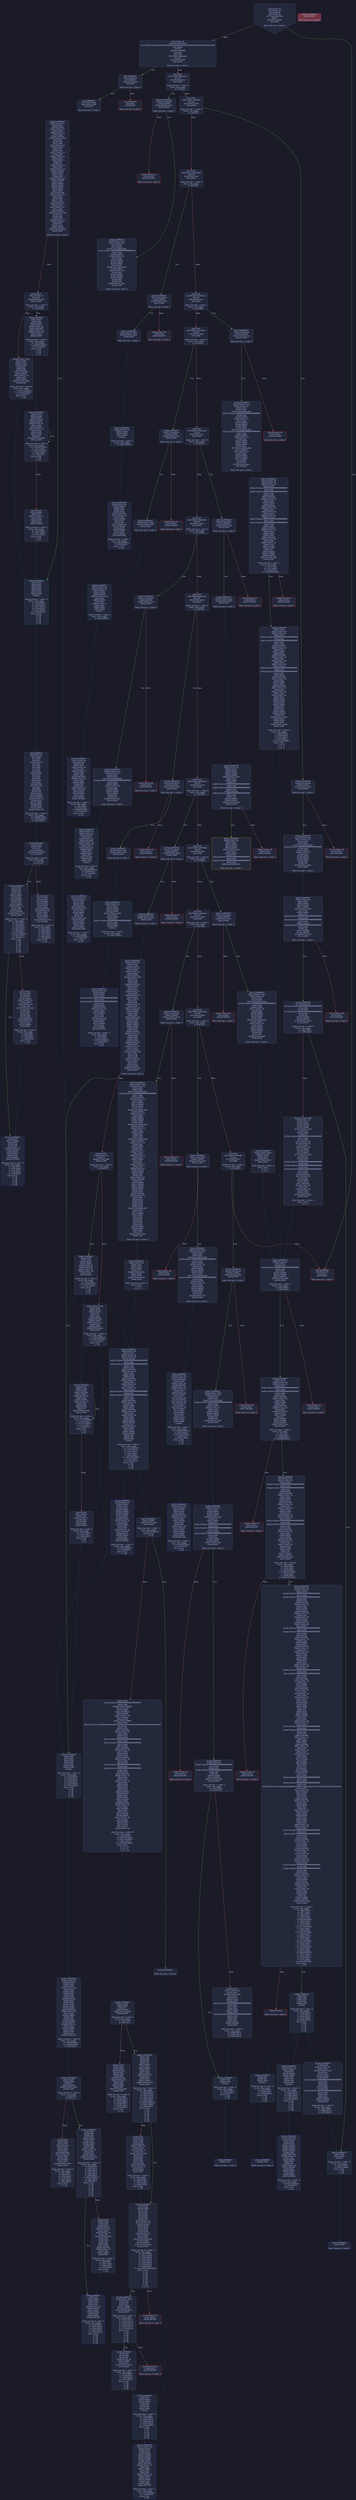 digraph G {
    node [shape=box, style="filled, rounded", color="#565f89", fontcolor="#c0caf5", fontname="Helvetica", fillcolor="#24283b"];
    edge [color="#414868", fontcolor="#c0caf5", fontname="Helvetica"];
    bgcolor="#1a1b26";
    0 [ label = "[00] PUSH1 60
[02] PUSH1 40
[04] MSTORE
[05] PUSH1 04
[07] CALLDATASIZE
[08] LT
[09] PUSH2 00d0
[0c] JUMPI

Stack size req: 0, sizeΔ: 0
" shape = invhouse]
    1 [ label = "[0d] PUSH1 00
[0f] CALLDATALOAD
[10] PUSH29 0100000000000000000000000000000000000000000000000000000000
[2e] SWAP1
[2f] DIV
[30] PUSH4 ffffffff
[35] AND
[36] DUP1
[37] PUSH4 06fdde03
[3c] EQ
[3d] PUSH2 00d5
[40] JUMPI

Stack size req: 0, sizeΔ: 1
"]
    2 [ label = "[41] DUP1
[42] PUSH4 095ea7b3
[47] EQ
[48] PUSH2 0163
[4b] JUMPI

Stack size req: 1, sizeΔ: 0
Entry->Op usage:
	0->71:EQ:1
"]
    3 [ label = "[4c] DUP1
[4d] PUSH4 17faa66f
[52] EQ
[53] PUSH2 01bd
[56] JUMPI

Stack size req: 1, sizeΔ: 0
Entry->Op usage:
	0->82:EQ:1
"]
    4 [ label = "[57] DUP1
[58] PUSH4 18160ddd
[5d] EQ
[5e] PUSH2 01f6
[61] JUMPI

Stack size req: 1, sizeΔ: 0
Entry->Op usage:
	0->93:EQ:1
"]
    5 [ label = "[62] DUP1
[63] PUSH4 23b872dd
[68] EQ
[69] PUSH2 021f
[6c] JUMPI

Stack size req: 1, sizeΔ: 0
Entry->Op usage:
	0->104:EQ:1
"]
    6 [ label = "[6d] DUP1
[6e] PUSH4 313ce567
[73] EQ
[74] PUSH2 0298
[77] JUMPI

Stack size req: 1, sizeΔ: 0
Entry->Op usage:
	0->115:EQ:1
"]
    7 [ label = "[78] DUP1
[79] PUSH4 41c0e1b5
[7e] EQ
[7f] PUSH2 02c7
[82] JUMPI

Stack size req: 1, sizeΔ: 0
Entry->Op usage:
	0->126:EQ:1
"]
    8 [ label = "[83] DUP1
[84] PUSH4 70a08231
[89] EQ
[8a] PUSH2 02dc
[8d] JUMPI

Stack size req: 1, sizeΔ: 0
Entry->Op usage:
	0->137:EQ:1
"]
    9 [ label = "[8e] DUP1
[8f] PUSH4 8da5cb5b
[94] EQ
[95] PUSH2 0329
[98] JUMPI

Stack size req: 1, sizeΔ: 0
Entry->Op usage:
	0->148:EQ:1
"]
    10 [ label = "[99] DUP1
[9a] PUSH4 95d89b41
[9f] EQ
[a0] PUSH2 037e
[a3] JUMPI

Stack size req: 1, sizeΔ: 0
Entry->Op usage:
	0->159:EQ:1
"]
    11 [ label = "[a4] DUP1
[a5] PUSH4 a9059cbb
[aa] EQ
[ab] PUSH2 040c
[ae] JUMPI

Stack size req: 1, sizeΔ: 0
Entry->Op usage:
	0->170:EQ:1
"]
    12 [ label = "[af] DUP1
[b0] PUSH4 cae9ca51
[b5] EQ
[b6] PUSH2 044e
[b9] JUMPI

Stack size req: 1, sizeΔ: 0
Entry->Op usage:
	0->181:EQ:1
"]
    13 [ label = "[ba] DUP1
[bb] PUSH4 dd62ed3e
[c0] EQ
[c1] PUSH2 04eb
[c4] JUMPI

Stack size req: 1, sizeΔ: 0
Entry->Op usage:
	0->192:EQ:1
"]
    14 [ label = "[c5] DUP1
[c6] PUSH4 f2fde38b
[cb] EQ
[cc] PUSH2 0557
[cf] JUMPI

Stack size req: 1, sizeΔ: 0
Entry->Op usage:
	0->203:EQ:1
"]
    15 [ label = "[d0] JUMPDEST
[d1] PUSH1 00
[d3] DUP1
[d4] REVERT

Stack size req: 0, sizeΔ: 0
" color = "red"]
    16 [ label = "[d5] JUMPDEST
[d6] CALLVALUE
[d7] ISZERO
[d8] PUSH2 00e0
[db] JUMPI

Stack size req: 0, sizeΔ: 0
"]
    17 [ label = "[dc] PUSH1 00
[de] DUP1
[df] REVERT

Stack size req: 0, sizeΔ: 0
" color = "red"]
    18 [ label = "[e0] JUMPDEST
[e1] PUSH2 00e8
[e4] PUSH2 0590
[e7] JUMP

Stack size req: 0, sizeΔ: 1
"]
    19 [ label = "[e8] JUMPDEST
[e9] PUSH1 40
[eb] MLOAD
[ec] DUP1
[ed] DUP1
[ee] PUSH1 20
[f0] ADD
[f1] DUP3
[f2] DUP2
[f3] SUB
[f4] DUP3
[f5] MSTORE
[f6] DUP4
[f7] DUP2
[f8] DUP2
[f9] MLOAD
[fa] DUP2
[fb] MSTORE
[fc] PUSH1 20
[fe] ADD
[ff] SWAP2
[0100] POP
[0101] DUP1
[0102] MLOAD
[0103] SWAP1
[0104] PUSH1 20
[0106] ADD
[0107] SWAP1
[0108] DUP1
[0109] DUP4
[010a] DUP4
[010b] PUSH1 00

Stack size req: 1, sizeΔ: 9
Entry->Op usage:
	0->249:MLOAD:0
	0->258:MLOAD:0
	0->262:ADD:1
"]
    20 [ label = "[010d] JUMPDEST
[010e] DUP4
[010f] DUP2
[0110] LT
[0111] ISZERO
[0112] PUSH2 0128
[0115] JUMPI

Stack size req: 4, sizeΔ: 0
Entry->Op usage:
	0->272:LT:0
	3->272:LT:1
"]
    21 [ label = "[0116] DUP1
[0117] DUP3
[0118] ADD
[0119] MLOAD
[011a] DUP2
[011b] DUP5
[011c] ADD
[011d] MSTORE
[011e] PUSH1 20
[0120] DUP2
[0121] ADD
[0122] SWAP1
[0123] POP
[0124] PUSH2 010d
[0127] JUMP

Stack size req: 3, sizeΔ: 0
Entry->Op usage:
	0->280:ADD:1
	0->284:ADD:1
	0->289:ADD:0
	0->291:POP:0
	1->280:ADD:0
	2->284:ADD:0
Entry->Exit:
	0->😵
"]
    22 [ label = "[0128] JUMPDEST
[0129] POP
[012a] POP
[012b] POP
[012c] POP
[012d] SWAP1
[012e] POP
[012f] SWAP1
[0130] DUP2
[0131] ADD
[0132] SWAP1
[0133] PUSH1 1f
[0135] AND
[0136] DUP1
[0137] ISZERO
[0138] PUSH2 0155
[013b] JUMPI

Stack size req: 7, sizeΔ: -5
Entry->Op usage:
	0->297:POP:0
	1->298:POP:0
	2->299:POP:0
	3->300:POP:0
	4->305:ADD:0
	4->309:AND:1
	4->311:ISZERO:0
	5->302:POP:0
	6->305:ADD:1
Entry->Exit:
	0->😵
	1->😵
	2->😵
	3->😵
	4->0
	5->😵
	6->😵
"]
    23 [ label = "[013c] DUP1
[013d] DUP3
[013e] SUB
[013f] DUP1
[0140] MLOAD
[0141] PUSH1 01
[0143] DUP4
[0144] PUSH1 20
[0146] SUB
[0147] PUSH2 0100
[014a] EXP
[014b] SUB
[014c] NOT
[014d] AND
[014e] DUP2
[014f] MSTORE
[0150] PUSH1 20
[0152] ADD
[0153] SWAP2
[0154] POP

Stack size req: 2, sizeΔ: 0
Entry->Op usage:
	0->318:SUB:1
	0->326:SUB:1
	1->318:SUB:0
	1->340:POP:0
Entry->Exit:
	1->😵
"]
    24 [ label = "[0155] JUMPDEST
[0156] POP
[0157] SWAP3
[0158] POP
[0159] POP
[015a] POP
[015b] PUSH1 40
[015d] MLOAD
[015e] DUP1
[015f] SWAP2
[0160] SUB
[0161] SWAP1
[0162] RETURN

Stack size req: 5, sizeΔ: -5
Entry->Op usage:
	0->342:POP:0
	1->352:SUB:0
	2->345:POP:0
	3->346:POP:0
	4->344:POP:0
Entry->Exit:
	0->😵
	1->😵
	2->😵
	3->😵
	4->😵
" color = "darkblue"]
    25 [ label = "[0163] JUMPDEST
[0164] CALLVALUE
[0165] ISZERO
[0166] PUSH2 016e
[0169] JUMPI

Stack size req: 0, sizeΔ: 0
"]
    26 [ label = "[016a] PUSH1 00
[016c] DUP1
[016d] REVERT

Stack size req: 0, sizeΔ: 0
" color = "red"]
    27 [ label = "[016e] JUMPDEST
[016f] PUSH2 01a3
[0172] PUSH1 04
[0174] DUP1
[0175] DUP1
[0176] CALLDATALOAD
[0177] PUSH20 ffffffffffffffffffffffffffffffffffffffff
[018c] AND
[018d] SWAP1
[018e] PUSH1 20
[0190] ADD
[0191] SWAP1
[0192] SWAP2
[0193] SWAP1
[0194] DUP1
[0195] CALLDATALOAD
[0196] SWAP1
[0197] PUSH1 20
[0199] ADD
[019a] SWAP1
[019b] SWAP2
[019c] SWAP1
[019d] POP
[019e] POP
[019f] PUSH2 062e
[01a2] JUMP

Stack size req: 0, sizeΔ: 3
"]
    28 [ label = "[01a3] JUMPDEST
[01a4] PUSH1 40
[01a6] MLOAD
[01a7] DUP1
[01a8] DUP3
[01a9] ISZERO
[01aa] ISZERO
[01ab] ISZERO
[01ac] ISZERO
[01ad] DUP2
[01ae] MSTORE
[01af] PUSH1 20
[01b1] ADD
[01b2] SWAP2
[01b3] POP
[01b4] POP
[01b5] PUSH1 40
[01b7] MLOAD
[01b8] DUP1
[01b9] SWAP2
[01ba] SUB
[01bb] SWAP1
[01bc] RETURN

Stack size req: 1, sizeΔ: -1
Entry->Op usage:
	0->425:ISZERO:0
	0->435:POP:0
Entry->Exit:
	0->😵
" color = "darkblue"]
    29 [ label = "[01bd] JUMPDEST
[01be] CALLVALUE
[01bf] ISZERO
[01c0] PUSH2 01c8
[01c3] JUMPI

Stack size req: 0, sizeΔ: 0
"]
    30 [ label = "[01c4] PUSH1 00
[01c6] DUP1
[01c7] REVERT

Stack size req: 0, sizeΔ: 0
" color = "red"]
    31 [ label = "[01c8] JUMPDEST
[01c9] PUSH2 01f4
[01cc] PUSH1 04
[01ce] DUP1
[01cf] DUP1
[01d0] CALLDATALOAD
[01d1] PUSH20 ffffffffffffffffffffffffffffffffffffffff
[01e6] AND
[01e7] SWAP1
[01e8] PUSH1 20
[01ea] ADD
[01eb] SWAP1
[01ec] SWAP2
[01ed] SWAP1
[01ee] POP
[01ef] POP
[01f0] PUSH2 06bb
[01f3] JUMP

Stack size req: 0, sizeΔ: 2
"]
    32 [ label = "[01f4] JUMPDEST
[01f5] STOP

Stack size req: 0, sizeΔ: 0
" color = "darkblue"]
    33 [ label = "[01f6] JUMPDEST
[01f7] CALLVALUE
[01f8] ISZERO
[01f9] PUSH2 0201
[01fc] JUMPI

Stack size req: 0, sizeΔ: 0
"]
    34 [ label = "[01fd] PUSH1 00
[01ff] DUP1
[0200] REVERT

Stack size req: 0, sizeΔ: 0
" color = "red"]
    35 [ label = "[0201] JUMPDEST
[0202] PUSH2 0209
[0205] PUSH2 081c
[0208] JUMP

Stack size req: 0, sizeΔ: 1
"]
    36 [ label = "[0209] JUMPDEST
[020a] PUSH1 40
[020c] MLOAD
[020d] DUP1
[020e] DUP3
[020f] DUP2
[0210] MSTORE
[0211] PUSH1 20
[0213] ADD
[0214] SWAP2
[0215] POP
[0216] POP
[0217] PUSH1 40
[0219] MLOAD
[021a] DUP1
[021b] SWAP2
[021c] SUB
[021d] SWAP1
[021e] RETURN

Stack size req: 1, sizeΔ: -1
Entry->Op usage:
	0->528:MSTORE:1
	0->533:POP:0
Entry->Exit:
	0->😵
" color = "darkblue"]
    37 [ label = "[021f] JUMPDEST
[0220] CALLVALUE
[0221] ISZERO
[0222] PUSH2 022a
[0225] JUMPI

Stack size req: 0, sizeΔ: 0
"]
    38 [ label = "[0226] PUSH1 00
[0228] DUP1
[0229] REVERT

Stack size req: 0, sizeΔ: 0
" color = "red"]
    39 [ label = "[022a] JUMPDEST
[022b] PUSH2 027e
[022e] PUSH1 04
[0230] DUP1
[0231] DUP1
[0232] CALLDATALOAD
[0233] PUSH20 ffffffffffffffffffffffffffffffffffffffff
[0248] AND
[0249] SWAP1
[024a] PUSH1 20
[024c] ADD
[024d] SWAP1
[024e] SWAP2
[024f] SWAP1
[0250] DUP1
[0251] CALLDATALOAD
[0252] PUSH20 ffffffffffffffffffffffffffffffffffffffff
[0267] AND
[0268] SWAP1
[0269] PUSH1 20
[026b] ADD
[026c] SWAP1
[026d] SWAP2
[026e] SWAP1
[026f] DUP1
[0270] CALLDATALOAD
[0271] SWAP1
[0272] PUSH1 20
[0274] ADD
[0275] SWAP1
[0276] SWAP2
[0277] SWAP1
[0278] POP
[0279] POP
[027a] PUSH2 0822
[027d] JUMP

Stack size req: 0, sizeΔ: 4
"]
    40 [ label = "[027e] JUMPDEST
[027f] PUSH1 40
[0281] MLOAD
[0282] DUP1
[0283] DUP3
[0284] ISZERO
[0285] ISZERO
[0286] ISZERO
[0287] ISZERO
[0288] DUP2
[0289] MSTORE
[028a] PUSH1 20
[028c] ADD
[028d] SWAP2
[028e] POP
[028f] POP
[0290] PUSH1 40
[0292] MLOAD
[0293] DUP1
[0294] SWAP2
[0295] SUB
[0296] SWAP1
[0297] RETURN

Stack size req: 1, sizeΔ: -1
Entry->Op usage:
	0->644:ISZERO:0
	0->654:POP:0
Entry->Exit:
	0->😵
" color = "darkblue"]
    41 [ label = "[0298] JUMPDEST
[0299] CALLVALUE
[029a] ISZERO
[029b] PUSH2 02a3
[029e] JUMPI

Stack size req: 0, sizeΔ: 0
"]
    42 [ label = "[029f] PUSH1 00
[02a1] DUP1
[02a2] REVERT

Stack size req: 0, sizeΔ: 0
" color = "red"]
    43 [ label = "[02a3] JUMPDEST
[02a4] PUSH2 02ab
[02a7] PUSH2 094f
[02aa] JUMP

Stack size req: 0, sizeΔ: 1
"]
    44 [ label = "[02ab] JUMPDEST
[02ac] PUSH1 40
[02ae] MLOAD
[02af] DUP1
[02b0] DUP3
[02b1] PUSH1 ff
[02b3] AND
[02b4] PUSH1 ff
[02b6] AND
[02b7] DUP2
[02b8] MSTORE
[02b9] PUSH1 20
[02bb] ADD
[02bc] SWAP2
[02bd] POP
[02be] POP
[02bf] PUSH1 40
[02c1] MLOAD
[02c2] DUP1
[02c3] SWAP2
[02c4] SUB
[02c5] SWAP1
[02c6] RETURN

Stack size req: 1, sizeΔ: -1
Entry->Op usage:
	0->691:AND:1
	0->694:AND:1
	0->696:MSTORE:1
	0->701:POP:0
Entry->Exit:
	0->😵
" color = "darkblue"]
    45 [ label = "[02c7] JUMPDEST
[02c8] CALLVALUE
[02c9] ISZERO
[02ca] PUSH2 02d2
[02cd] JUMPI

Stack size req: 0, sizeΔ: 0
"]
    46 [ label = "[02ce] PUSH1 00
[02d0] DUP1
[02d1] REVERT

Stack size req: 0, sizeΔ: 0
" color = "red"]
    47 [ label = "[02d2] JUMPDEST
[02d3] PUSH2 02da
[02d6] PUSH2 0962
[02d9] JUMP

Stack size req: 0, sizeΔ: 1
"]
    48 [ label = "[02da] JUMPDEST
[02db] STOP

Stack size req: 0, sizeΔ: 0
" color = "darkblue" fillcolor = "#703440"]
    49 [ label = "[02dc] JUMPDEST
[02dd] CALLVALUE
[02de] ISZERO
[02df] PUSH2 02e7
[02e2] JUMPI

Stack size req: 0, sizeΔ: 0
"]
    50 [ label = "[02e3] PUSH1 00
[02e5] DUP1
[02e6] REVERT

Stack size req: 0, sizeΔ: 0
" color = "red"]
    51 [ label = "[02e7] JUMPDEST
[02e8] PUSH2 0313
[02eb] PUSH1 04
[02ed] DUP1
[02ee] DUP1
[02ef] CALLDATALOAD
[02f0] PUSH20 ffffffffffffffffffffffffffffffffffffffff
[0305] AND
[0306] SWAP1
[0307] PUSH1 20
[0309] ADD
[030a] SWAP1
[030b] SWAP2
[030c] SWAP1
[030d] POP
[030e] POP
[030f] PUSH2 09f7
[0312] JUMP

Stack size req: 0, sizeΔ: 2
"]
    52 [ label = "[0313] JUMPDEST
[0314] PUSH1 40
[0316] MLOAD
[0317] DUP1
[0318] DUP3
[0319] DUP2
[031a] MSTORE
[031b] PUSH1 20
[031d] ADD
[031e] SWAP2
[031f] POP
[0320] POP
[0321] PUSH1 40
[0323] MLOAD
[0324] DUP1
[0325] SWAP2
[0326] SUB
[0327] SWAP1
[0328] RETURN

Stack size req: 1, sizeΔ: -1
Entry->Op usage:
	0->794:MSTORE:1
	0->799:POP:0
Entry->Exit:
	0->😵
" color = "darkblue"]
    53 [ label = "[0329] JUMPDEST
[032a] CALLVALUE
[032b] ISZERO
[032c] PUSH2 0334
[032f] JUMPI

Stack size req: 0, sizeΔ: 0
"]
    54 [ label = "[0330] PUSH1 00
[0332] DUP1
[0333] REVERT

Stack size req: 0, sizeΔ: 0
" color = "red"]
    55 [ label = "[0334] JUMPDEST
[0335] PUSH2 033c
[0338] PUSH2 0a0f
[033b] JUMP

Stack size req: 0, sizeΔ: 1
"]
    56 [ label = "[033c] JUMPDEST
[033d] PUSH1 40
[033f] MLOAD
[0340] DUP1
[0341] DUP3
[0342] PUSH20 ffffffffffffffffffffffffffffffffffffffff
[0357] AND
[0358] PUSH20 ffffffffffffffffffffffffffffffffffffffff
[036d] AND
[036e] DUP2
[036f] MSTORE
[0370] PUSH1 20
[0372] ADD
[0373] SWAP2
[0374] POP
[0375] POP
[0376] PUSH1 40
[0378] MLOAD
[0379] DUP1
[037a] SWAP2
[037b] SUB
[037c] SWAP1
[037d] RETURN

Stack size req: 1, sizeΔ: -1
Entry->Op usage:
	0->855:AND:1
	0->877:AND:1
	0->879:MSTORE:1
	0->884:POP:0
Entry->Exit:
	0->😵
" color = "darkblue"]
    57 [ label = "[037e] JUMPDEST
[037f] CALLVALUE
[0380] ISZERO
[0381] PUSH2 0389
[0384] JUMPI

Stack size req: 0, sizeΔ: 0
"]
    58 [ label = "[0385] PUSH1 00
[0387] DUP1
[0388] REVERT

Stack size req: 0, sizeΔ: 0
" color = "red"]
    59 [ label = "[0389] JUMPDEST
[038a] PUSH2 0391
[038d] PUSH2 0a34
[0390] JUMP

Stack size req: 0, sizeΔ: 1
"]
    60 [ label = "[0391] JUMPDEST
[0392] PUSH1 40
[0394] MLOAD
[0395] DUP1
[0396] DUP1
[0397] PUSH1 20
[0399] ADD
[039a] DUP3
[039b] DUP2
[039c] SUB
[039d] DUP3
[039e] MSTORE
[039f] DUP4
[03a0] DUP2
[03a1] DUP2
[03a2] MLOAD
[03a3] DUP2
[03a4] MSTORE
[03a5] PUSH1 20
[03a7] ADD
[03a8] SWAP2
[03a9] POP
[03aa] DUP1
[03ab] MLOAD
[03ac] SWAP1
[03ad] PUSH1 20
[03af] ADD
[03b0] SWAP1
[03b1] DUP1
[03b2] DUP4
[03b3] DUP4
[03b4] PUSH1 00

Stack size req: 1, sizeΔ: 9
Entry->Op usage:
	0->930:MLOAD:0
	0->939:MLOAD:0
	0->943:ADD:1
"]
    61 [ label = "[03b6] JUMPDEST
[03b7] DUP4
[03b8] DUP2
[03b9] LT
[03ba] ISZERO
[03bb] PUSH2 03d1
[03be] JUMPI

Stack size req: 4, sizeΔ: 0
Entry->Op usage:
	0->953:LT:0
	3->953:LT:1
"]
    62 [ label = "[03bf] DUP1
[03c0] DUP3
[03c1] ADD
[03c2] MLOAD
[03c3] DUP2
[03c4] DUP5
[03c5] ADD
[03c6] MSTORE
[03c7] PUSH1 20
[03c9] DUP2
[03ca] ADD
[03cb] SWAP1
[03cc] POP
[03cd] PUSH2 03b6
[03d0] JUMP

Stack size req: 3, sizeΔ: 0
Entry->Op usage:
	0->961:ADD:1
	0->965:ADD:1
	0->970:ADD:0
	0->972:POP:0
	1->961:ADD:0
	2->965:ADD:0
Entry->Exit:
	0->😵
"]
    63 [ label = "[03d1] JUMPDEST
[03d2] POP
[03d3] POP
[03d4] POP
[03d5] POP
[03d6] SWAP1
[03d7] POP
[03d8] SWAP1
[03d9] DUP2
[03da] ADD
[03db] SWAP1
[03dc] PUSH1 1f
[03de] AND
[03df] DUP1
[03e0] ISZERO
[03e1] PUSH2 03fe
[03e4] JUMPI

Stack size req: 7, sizeΔ: -5
Entry->Op usage:
	0->978:POP:0
	1->979:POP:0
	2->980:POP:0
	3->981:POP:0
	4->986:ADD:0
	4->990:AND:1
	4->992:ISZERO:0
	5->983:POP:0
	6->986:ADD:1
Entry->Exit:
	0->😵
	1->😵
	2->😵
	3->😵
	4->0
	5->😵
	6->😵
"]
    64 [ label = "[03e5] DUP1
[03e6] DUP3
[03e7] SUB
[03e8] DUP1
[03e9] MLOAD
[03ea] PUSH1 01
[03ec] DUP4
[03ed] PUSH1 20
[03ef] SUB
[03f0] PUSH2 0100
[03f3] EXP
[03f4] SUB
[03f5] NOT
[03f6] AND
[03f7] DUP2
[03f8] MSTORE
[03f9] PUSH1 20
[03fb] ADD
[03fc] SWAP2
[03fd] POP

Stack size req: 2, sizeΔ: 0
Entry->Op usage:
	0->999:SUB:1
	0->1007:SUB:1
	1->999:SUB:0
	1->1021:POP:0
Entry->Exit:
	1->😵
"]
    65 [ label = "[03fe] JUMPDEST
[03ff] POP
[0400] SWAP3
[0401] POP
[0402] POP
[0403] POP
[0404] PUSH1 40
[0406] MLOAD
[0407] DUP1
[0408] SWAP2
[0409] SUB
[040a] SWAP1
[040b] RETURN

Stack size req: 5, sizeΔ: -5
Entry->Op usage:
	0->1023:POP:0
	1->1033:SUB:0
	2->1026:POP:0
	3->1027:POP:0
	4->1025:POP:0
Entry->Exit:
	0->😵
	1->😵
	2->😵
	3->😵
	4->😵
" color = "darkblue"]
    66 [ label = "[040c] JUMPDEST
[040d] CALLVALUE
[040e] ISZERO
[040f] PUSH2 0417
[0412] JUMPI

Stack size req: 0, sizeΔ: 0
"]
    67 [ label = "[0413] PUSH1 00
[0415] DUP1
[0416] REVERT

Stack size req: 0, sizeΔ: 0
" color = "red"]
    68 [ label = "[0417] JUMPDEST
[0418] PUSH2 044c
[041b] PUSH1 04
[041d] DUP1
[041e] DUP1
[041f] CALLDATALOAD
[0420] PUSH20 ffffffffffffffffffffffffffffffffffffffff
[0435] AND
[0436] SWAP1
[0437] PUSH1 20
[0439] ADD
[043a] SWAP1
[043b] SWAP2
[043c] SWAP1
[043d] DUP1
[043e] CALLDATALOAD
[043f] SWAP1
[0440] PUSH1 20
[0442] ADD
[0443] SWAP1
[0444] SWAP2
[0445] SWAP1
[0446] POP
[0447] POP
[0448] PUSH2 0ad2
[044b] JUMP

Stack size req: 0, sizeΔ: 3
"]
    69 [ label = "[044c] JUMPDEST
[044d] STOP

Stack size req: 0, sizeΔ: 0
" color = "darkblue"]
    70 [ label = "[044e] JUMPDEST
[044f] CALLVALUE
[0450] ISZERO
[0451] PUSH2 0459
[0454] JUMPI

Stack size req: 0, sizeΔ: 0
"]
    71 [ label = "[0455] PUSH1 00
[0457] DUP1
[0458] REVERT

Stack size req: 0, sizeΔ: 0
" color = "red"]
    72 [ label = "[0459] JUMPDEST
[045a] PUSH2 04d1
[045d] PUSH1 04
[045f] DUP1
[0460] DUP1
[0461] CALLDATALOAD
[0462] PUSH20 ffffffffffffffffffffffffffffffffffffffff
[0477] AND
[0478] SWAP1
[0479] PUSH1 20
[047b] ADD
[047c] SWAP1
[047d] SWAP2
[047e] SWAP1
[047f] DUP1
[0480] CALLDATALOAD
[0481] SWAP1
[0482] PUSH1 20
[0484] ADD
[0485] SWAP1
[0486] SWAP2
[0487] SWAP1
[0488] DUP1
[0489] CALLDATALOAD
[048a] SWAP1
[048b] PUSH1 20
[048d] ADD
[048e] SWAP1
[048f] DUP3
[0490] ADD
[0491] DUP1
[0492] CALLDATALOAD
[0493] SWAP1
[0494] PUSH1 20
[0496] ADD
[0497] SWAP1
[0498] DUP1
[0499] DUP1
[049a] PUSH1 1f
[049c] ADD
[049d] PUSH1 20
[049f] DUP1
[04a0] SWAP2
[04a1] DIV
[04a2] MUL
[04a3] PUSH1 20
[04a5] ADD
[04a6] PUSH1 40
[04a8] MLOAD
[04a9] SWAP1
[04aa] DUP2
[04ab] ADD
[04ac] PUSH1 40
[04ae] MSTORE
[04af] DUP1
[04b0] SWAP4
[04b1] SWAP3
[04b2] SWAP2
[04b3] SWAP1
[04b4] DUP2
[04b5] DUP2
[04b6] MSTORE
[04b7] PUSH1 20
[04b9] ADD
[04ba] DUP4
[04bb] DUP4
[04bc] DUP1
[04bd] DUP3
[04be] DUP5
[04bf] CALLDATACOPY
[04c0] DUP3
[04c1] ADD
[04c2] SWAP2
[04c3] POP
[04c4] POP
[04c5] POP
[04c6] POP
[04c7] POP
[04c8] POP
[04c9] SWAP2
[04ca] SWAP1
[04cb] POP
[04cc] POP
[04cd] PUSH2 0ae1
[04d0] JUMP

Stack size req: 0, sizeΔ: 4
"]
    73 [ label = "[04d1] JUMPDEST
[04d2] PUSH1 40
[04d4] MLOAD
[04d5] DUP1
[04d6] DUP3
[04d7] ISZERO
[04d8] ISZERO
[04d9] ISZERO
[04da] ISZERO
[04db] DUP2
[04dc] MSTORE
[04dd] PUSH1 20
[04df] ADD
[04e0] SWAP2
[04e1] POP
[04e2] POP
[04e3] PUSH1 40
[04e5] MLOAD
[04e6] DUP1
[04e7] SWAP2
[04e8] SUB
[04e9] SWAP1
[04ea] RETURN

Stack size req: 1, sizeΔ: -1
Entry->Op usage:
	0->1239:ISZERO:0
	0->1249:POP:0
Entry->Exit:
	0->😵
" color = "darkblue"]
    74 [ label = "[04eb] JUMPDEST
[04ec] CALLVALUE
[04ed] ISZERO
[04ee] PUSH2 04f6
[04f1] JUMPI

Stack size req: 0, sizeΔ: 0
"]
    75 [ label = "[04f2] PUSH1 00
[04f4] DUP1
[04f5] REVERT

Stack size req: 0, sizeΔ: 0
" color = "red"]
    76 [ label = "[04f6] JUMPDEST
[04f7] PUSH2 0541
[04fa] PUSH1 04
[04fc] DUP1
[04fd] DUP1
[04fe] CALLDATALOAD
[04ff] PUSH20 ffffffffffffffffffffffffffffffffffffffff
[0514] AND
[0515] SWAP1
[0516] PUSH1 20
[0518] ADD
[0519] SWAP1
[051a] SWAP2
[051b] SWAP1
[051c] DUP1
[051d] CALLDATALOAD
[051e] PUSH20 ffffffffffffffffffffffffffffffffffffffff
[0533] AND
[0534] SWAP1
[0535] PUSH1 20
[0537] ADD
[0538] SWAP1
[0539] SWAP2
[053a] SWAP1
[053b] POP
[053c] POP
[053d] PUSH2 0c5f
[0540] JUMP

Stack size req: 0, sizeΔ: 3
"]
    77 [ label = "[0541] JUMPDEST
[0542] PUSH1 40
[0544] MLOAD
[0545] DUP1
[0546] DUP3
[0547] DUP2
[0548] MSTORE
[0549] PUSH1 20
[054b] ADD
[054c] SWAP2
[054d] POP
[054e] POP
[054f] PUSH1 40
[0551] MLOAD
[0552] DUP1
[0553] SWAP2
[0554] SUB
[0555] SWAP1
[0556] RETURN

Stack size req: 1, sizeΔ: -1
Entry->Op usage:
	0->1352:MSTORE:1
	0->1357:POP:0
Entry->Exit:
	0->😵
" color = "darkblue"]
    78 [ label = "[0557] JUMPDEST
[0558] CALLVALUE
[0559] ISZERO
[055a] PUSH2 0562
[055d] JUMPI

Stack size req: 0, sizeΔ: 0
"]
    79 [ label = "[055e] PUSH1 00
[0560] DUP1
[0561] REVERT

Stack size req: 0, sizeΔ: 0
" color = "red"]
    80 [ label = "[0562] JUMPDEST
[0563] PUSH2 058e
[0566] PUSH1 04
[0568] DUP1
[0569] DUP1
[056a] CALLDATALOAD
[056b] PUSH20 ffffffffffffffffffffffffffffffffffffffff
[0580] AND
[0581] SWAP1
[0582] PUSH1 20
[0584] ADD
[0585] SWAP1
[0586] SWAP2
[0587] SWAP1
[0588] POP
[0589] POP
[058a] PUSH2 0c84
[058d] JUMP

Stack size req: 0, sizeΔ: 2
"]
    81 [ label = "[058e] JUMPDEST
[058f] STOP

Stack size req: 0, sizeΔ: 0
" color = "darkblue"]
    82 [ label = "[0590] JUMPDEST
[0591] PUSH1 01
[0593] DUP1
[0594] SLOAD
[0595] PUSH1 01
[0597] DUP2
[0598] PUSH1 01
[059a] AND
[059b] ISZERO
[059c] PUSH2 0100
[059f] MUL
[05a0] SUB
[05a1] AND
[05a2] PUSH1 02
[05a4] SWAP1
[05a5] DIV
[05a6] DUP1
[05a7] PUSH1 1f
[05a9] ADD
[05aa] PUSH1 20
[05ac] DUP1
[05ad] SWAP2
[05ae] DIV
[05af] MUL
[05b0] PUSH1 20
[05b2] ADD
[05b3] PUSH1 40
[05b5] MLOAD
[05b6] SWAP1
[05b7] DUP2
[05b8] ADD
[05b9] PUSH1 40
[05bb] MSTORE
[05bc] DUP1
[05bd] SWAP3
[05be] SWAP2
[05bf] SWAP1
[05c0] DUP2
[05c1] DUP2
[05c2] MSTORE
[05c3] PUSH1 20
[05c5] ADD
[05c6] DUP3
[05c7] DUP1
[05c8] SLOAD
[05c9] PUSH1 01
[05cb] DUP2
[05cc] PUSH1 01
[05ce] AND
[05cf] ISZERO
[05d0] PUSH2 0100
[05d3] MUL
[05d4] SUB
[05d5] AND
[05d6] PUSH1 02
[05d8] SWAP1
[05d9] DIV
[05da] DUP1
[05db] ISZERO
[05dc] PUSH2 0626
[05df] JUMPI

Stack size req: 0, sizeΔ: 6
"]
    83 [ label = "[05e0] DUP1
[05e1] PUSH1 1f
[05e3] LT
[05e4] PUSH2 05fb
[05e7] JUMPI

Stack size req: 1, sizeΔ: 0
Entry->Op usage:
	0->1507:LT:1
"]
    84 [ label = "[05e8] PUSH2 0100
[05eb] DUP1
[05ec] DUP4
[05ed] SLOAD
[05ee] DIV
[05ef] MUL
[05f0] DUP4
[05f1] MSTORE
[05f2] SWAP2
[05f3] PUSH1 20
[05f5] ADD
[05f6] SWAP2
[05f7] PUSH2 0626
[05fa] JUMP

Stack size req: 3, sizeΔ: 0
Entry->Op usage:
	1->1517:SLOAD:0
	2->1521:MSTORE:0
	2->1525:ADD:1
Entry->Exit:
	2->😵
"]
    85 [ label = "[05fb] JUMPDEST
[05fc] DUP3
[05fd] ADD
[05fe] SWAP2
[05ff] SWAP1
[0600] PUSH1 00
[0602] MSTORE
[0603] PUSH1 20
[0605] PUSH1 00
[0607] SHA3
[0608] SWAP1

Stack size req: 3, sizeΔ: 0
Entry->Op usage:
	0->1533:ADD:1
	1->1538:MSTORE:1
	2->1533:ADD:0
Entry->Exit:
	0->😵
	1->😵
	2->0
"]
    86 [ label = "[0609] JUMPDEST
[060a] DUP2
[060b] SLOAD
[060c] DUP2
[060d] MSTORE
[060e] SWAP1
[060f] PUSH1 01
[0611] ADD
[0612] SWAP1
[0613] PUSH1 20
[0615] ADD
[0616] DUP1
[0617] DUP4
[0618] GT
[0619] PUSH2 0609
[061c] JUMPI

Stack size req: 3, sizeΔ: 0
Entry->Op usage:
	0->1549:MSTORE:0
	0->1557:ADD:1
	1->1547:SLOAD:0
	1->1553:ADD:1
	2->1560:GT:0
Entry->Exit:
	0->😵
	1->😵
"]
    87 [ label = "[061d] DUP3
[061e] SWAP1
[061f] SUB
[0620] PUSH1 1f
[0622] AND
[0623] DUP3
[0624] ADD
[0625] SWAP2

Stack size req: 3, sizeΔ: 0
Entry->Op usage:
	0->1567:SUB:0
	2->1567:SUB:1
	2->1572:ADD:0
Entry->Exit:
	0->😵
	2->0
"]
    88 [ label = "[0626] JUMPDEST
[0627] POP
[0628] POP
[0629] POP
[062a] POP
[062b] POP
[062c] DUP2
[062d] JUMP
Indirect!

Stack size req: 7, sizeΔ: -5
Entry->Op usage:
	0->1575:POP:0
	1->1576:POP:0
	2->1577:POP:0
	3->1578:POP:0
	4->1579:POP:0
	6->1581:JUMP:0
Entry->Exit:
	0->😵
	1->😵
	2->😵
	3->😵
	4->😵
" color = "teal"]
    89 [ label = "[062e] JUMPDEST
[062f] PUSH1 00
[0631] DUP2
[0632] PUSH1 06
[0634] PUSH1 00
[0636] CALLER
[0637] PUSH20 ffffffffffffffffffffffffffffffffffffffff
[064c] AND
[064d] PUSH20 ffffffffffffffffffffffffffffffffffffffff
[0662] AND
[0663] DUP2
[0664] MSTORE
[0665] PUSH1 20
[0667] ADD
[0668] SWAP1
[0669] DUP2
[066a] MSTORE
[066b] PUSH1 20
[066d] ADD
[066e] PUSH1 00
[0670] SHA3
[0671] PUSH1 00
[0673] DUP6
[0674] PUSH20 ffffffffffffffffffffffffffffffffffffffff
[0689] AND
[068a] PUSH20 ffffffffffffffffffffffffffffffffffffffff
[069f] AND
[06a0] DUP2
[06a1] MSTORE
[06a2] PUSH1 20
[06a4] ADD
[06a5] SWAP1
[06a6] DUP2
[06a7] MSTORE
[06a8] PUSH1 20
[06aa] ADD
[06ab] PUSH1 00
[06ad] SHA3
[06ae] DUP2
[06af] SWAP1
[06b0] SSTORE
[06b1] POP
[06b2] PUSH1 01
[06b4] SWAP1
[06b5] POP
[06b6] SWAP3
[06b7] SWAP2
[06b8] POP
[06b9] POP
[06ba] JUMP
Indirect!

Stack size req: 3, sizeΔ: -2
Entry->Op usage:
	0->1712:SSTORE:1
	0->1713:POP:0
	0->1721:POP:0
	1->1673:AND:1
	1->1695:AND:1
	1->1697:MSTORE:1
	1->1720:POP:0
	2->1722:JUMP:0
Entry->Exit:
	0->😵
	1->😵
	2->😵
" color = "teal"]
    90 [ label = "[06bb] JUMPDEST
[06bc] PUSH1 00
[06be] DUP1
[06bf] SWAP1
[06c0] SLOAD
[06c1] SWAP1
[06c2] PUSH2 0100
[06c5] EXP
[06c6] SWAP1
[06c7] DIV
[06c8] PUSH20 ffffffffffffffffffffffffffffffffffffffff
[06dd] AND
[06de] PUSH20 ffffffffffffffffffffffffffffffffffffffff
[06f3] AND
[06f4] CALLER
[06f5] PUSH20 ffffffffffffffffffffffffffffffffffffffff
[070a] AND
[070b] EQ
[070c] ISZERO
[070d] ISZERO
[070e] PUSH2 0716
[0711] JUMPI

Stack size req: 0, sizeΔ: 0
"]
    91 [ label = "[0712] PUSH1 00
[0714] DUP1
[0715] REVERT

Stack size req: 0, sizeΔ: 0
" color = "red"]
    92 [ label = "[0716] JUMPDEST
[0717] PUSH1 00
[0719] PUSH20 ffffffffffffffffffffffffffffffffffffffff
[072e] AND
[072f] DUP2
[0730] PUSH20 ffffffffffffffffffffffffffffffffffffffff
[0745] AND
[0746] EQ
[0747] ISZERO
[0748] ISZERO
[0749] PUSH2 0819
[074c] JUMPI

Stack size req: 1, sizeΔ: 0
Entry->Op usage:
	0->1861:AND:1
	0->1862:EQ:0
"]
    93 [ label = "[074d] PUSH2 07d8
[0750] PUSH1 00
[0752] DUP1
[0753] SWAP1
[0754] SLOAD
[0755] SWAP1
[0756] PUSH2 0100
[0759] EXP
[075a] SWAP1
[075b] DIV
[075c] PUSH20 ffffffffffffffffffffffffffffffffffffffff
[0771] AND
[0772] DUP3
[0773] PUSH1 05
[0775] PUSH1 00
[0777] DUP1
[0778] PUSH1 00
[077a] SWAP1
[077b] SLOAD
[077c] SWAP1
[077d] PUSH2 0100
[0780] EXP
[0781] SWAP1
[0782] DIV
[0783] PUSH20 ffffffffffffffffffffffffffffffffffffffff
[0798] AND
[0799] PUSH20 ffffffffffffffffffffffffffffffffffffffff
[07ae] AND
[07af] PUSH20 ffffffffffffffffffffffffffffffffffffffff
[07c4] AND
[07c5] DUP2
[07c6] MSTORE
[07c7] PUSH1 20
[07c9] ADD
[07ca] SWAP1
[07cb] DUP2
[07cc] MSTORE
[07cd] PUSH1 20
[07cf] ADD
[07d0] PUSH1 00
[07d2] SHA3
[07d3] SLOAD
[07d4] PUSH2 0d59
[07d7] JUMP

Stack size req: 1, sizeΔ: 4
Entry->Exit:
	0->1, 4
"]
    94 [ label = "[07d8] JUMPDEST
[07d9] DUP1
[07da] PUSH1 00
[07dc] DUP1
[07dd] PUSH2 0100
[07e0] EXP
[07e1] DUP2
[07e2] SLOAD
[07e3] DUP2
[07e4] PUSH20 ffffffffffffffffffffffffffffffffffffffff
[07f9] MUL
[07fa] NOT
[07fb] AND
[07fc] SWAP1
[07fd] DUP4
[07fe] PUSH20 ffffffffffffffffffffffffffffffffffffffff
[0813] AND
[0814] MUL
[0815] OR
[0816] SWAP1
[0817] SSTORE
[0818] POP

Stack size req: 1, sizeΔ: 0
Entry->Op usage:
	0->2067:AND:1
	0->2068:MUL:0
	0->2072:POP:0
"]
    95 [ label = "[0819] JUMPDEST
[081a] POP
[081b] JUMP
Indirect!

Stack size req: 2, sizeΔ: -2
Entry->Op usage:
	0->2074:POP:0
	1->2075:JUMP:0
Entry->Exit:
	0->😵
	1->😵
" color = "teal"]
    96 [ label = "[081c] JUMPDEST
[081d] PUSH1 04
[081f] SLOAD
[0820] DUP2
[0821] JUMP
Indirect!

Stack size req: 1, sizeΔ: 1
Entry->Op usage:
	0->2081:JUMP:0
" color = "teal"]
    97 [ label = "[0822] JUMPDEST
[0823] PUSH1 00
[0825] PUSH1 06
[0827] PUSH1 00
[0829] DUP6
[082a] PUSH20 ffffffffffffffffffffffffffffffffffffffff
[083f] AND
[0840] PUSH20 ffffffffffffffffffffffffffffffffffffffff
[0855] AND
[0856] DUP2
[0857] MSTORE
[0858] PUSH1 20
[085a] ADD
[085b] SWAP1
[085c] DUP2
[085d] MSTORE
[085e] PUSH1 20
[0860] ADD
[0861] PUSH1 00
[0863] SHA3
[0864] PUSH1 00
[0866] CALLER
[0867] PUSH20 ffffffffffffffffffffffffffffffffffffffff
[087c] AND
[087d] PUSH20 ffffffffffffffffffffffffffffffffffffffff
[0892] AND
[0893] DUP2
[0894] MSTORE
[0895] PUSH1 20
[0897] ADD
[0898] SWAP1
[0899] DUP2
[089a] MSTORE
[089b] PUSH1 20
[089d] ADD
[089e] PUSH1 00
[08a0] SHA3
[08a1] SLOAD
[08a2] DUP3
[08a3] GT
[08a4] ISZERO
[08a5] ISZERO
[08a6] ISZERO
[08a7] PUSH2 08af
[08aa] JUMPI

Stack size req: 3, sizeΔ: 1
Entry->Op usage:
	0->2211:GT:0
	2->2111:AND:1
	2->2133:AND:1
	2->2135:MSTORE:1
"]
    98 [ label = "[08ab] PUSH1 00
[08ad] DUP1
[08ae] REVERT

Stack size req: 0, sizeΔ: 0
" color = "red"]
    99 [ label = "[08af] JUMPDEST
[08b0] DUP2
[08b1] PUSH1 06
[08b3] PUSH1 00
[08b5] DUP7
[08b6] PUSH20 ffffffffffffffffffffffffffffffffffffffff
[08cb] AND
[08cc] PUSH20 ffffffffffffffffffffffffffffffffffffffff
[08e1] AND
[08e2] DUP2
[08e3] MSTORE
[08e4] PUSH1 20
[08e6] ADD
[08e7] SWAP1
[08e8] DUP2
[08e9] MSTORE
[08ea] PUSH1 20
[08ec] ADD
[08ed] PUSH1 00
[08ef] SHA3
[08f0] PUSH1 00
[08f2] CALLER
[08f3] PUSH20 ffffffffffffffffffffffffffffffffffffffff
[0908] AND
[0909] PUSH20 ffffffffffffffffffffffffffffffffffffffff
[091e] AND
[091f] DUP2
[0920] MSTORE
[0921] PUSH1 20
[0923] ADD
[0924] SWAP1
[0925] DUP2
[0926] MSTORE
[0927] PUSH1 20
[0929] ADD
[092a] PUSH1 00
[092c] SHA3
[092d] PUSH1 00
[092f] DUP3
[0930] DUP3
[0931] SLOAD
[0932] SUB
[0933] SWAP3
[0934] POP
[0935] POP
[0936] DUP2
[0937] SWAP1
[0938] SSTORE
[0939] POP
[093a] PUSH2 0944
[093d] DUP5
[093e] DUP5
[093f] DUP5
[0940] PUSH2 0d59
[0943] JUMP

Stack size req: 4, sizeΔ: 4
Entry->Op usage:
	1->2354:SUB:1
	1->2356:POP:0
	3->2251:AND:1
	3->2273:AND:1
	3->2275:MSTORE:1
Entry->Exit:
	1->0, 5
	2->1, 6
	3->2, 7
"]
    100 [ label = "[0944] JUMPDEST
[0945] PUSH1 01
[0947] SWAP1
[0948] POP
[0949] SWAP4
[094a] SWAP3
[094b] POP
[094c] POP
[094d] POP
[094e] JUMP
Indirect!

Stack size req: 5, sizeΔ: -4
Entry->Op usage:
	0->2376:POP:0
	1->2380:POP:0
	2->2381:POP:0
	3->2379:POP:0
	4->2382:JUMP:0
Entry->Exit:
	0->😵
	1->😵
	2->😵
	3->😵
	4->😵
" color = "teal"]
    101 [ label = "[094f] JUMPDEST
[0950] PUSH1 03
[0952] PUSH1 00
[0954] SWAP1
[0955] SLOAD
[0956] SWAP1
[0957] PUSH2 0100
[095a] EXP
[095b] SWAP1
[095c] DIV
[095d] PUSH1 ff
[095f] AND
[0960] DUP2
[0961] JUMP
Indirect!

Stack size req: 1, sizeΔ: 1
Entry->Op usage:
	0->2401:JUMP:0
" color = "teal"]
    102 [ label = "[0962] JUMPDEST
[0963] PUSH1 00
[0965] DUP1
[0966] SWAP1
[0967] SLOAD
[0968] SWAP1
[0969] PUSH2 0100
[096c] EXP
[096d] SWAP1
[096e] DIV
[096f] PUSH20 ffffffffffffffffffffffffffffffffffffffff
[0984] AND
[0985] PUSH20 ffffffffffffffffffffffffffffffffffffffff
[099a] AND
[099b] CALLER
[099c] PUSH20 ffffffffffffffffffffffffffffffffffffffff
[09b1] AND
[09b2] EQ
[09b3] ISZERO
[09b4] ISZERO
[09b5] PUSH2 09bd
[09b8] JUMPI

Stack size req: 0, sizeΔ: 0
"]
    103 [ label = "[09b9] PUSH1 00
[09bb] DUP1
[09bc] REVERT

Stack size req: 0, sizeΔ: 0
" color = "red"]
    104 [ label = "[09bd] JUMPDEST
[09be] PUSH1 00
[09c0] DUP1
[09c1] SWAP1
[09c2] SLOAD
[09c3] SWAP1
[09c4] PUSH2 0100
[09c7] EXP
[09c8] SWAP1
[09c9] DIV
[09ca] PUSH20 ffffffffffffffffffffffffffffffffffffffff
[09df] AND
[09e0] PUSH20 ffffffffffffffffffffffffffffffffffffffff
[09f5] AND
[09f6] SELFDESTRUCT

Stack size req: 0, sizeΔ: 0
" color = "gold"]
    105 [ label = "[09f7] JUMPDEST
[09f8] PUSH1 05
[09fa] PUSH1 20
[09fc] MSTORE
[09fd] DUP1
[09fe] PUSH1 00
[0a00] MSTORE
[0a01] PUSH1 40
[0a03] PUSH1 00
[0a05] SHA3
[0a06] PUSH1 00
[0a08] SWAP2
[0a09] POP
[0a0a] SWAP1
[0a0b] POP
[0a0c] SLOAD
[0a0d] DUP2
[0a0e] JUMP
Indirect!

Stack size req: 2, sizeΔ: 0
Entry->Op usage:
	0->2560:MSTORE:1
	0->2569:POP:0
	1->2574:JUMP:0
Entry->Exit:
	0->😵
" color = "teal"]
    106 [ label = "[0a0f] JUMPDEST
[0a10] PUSH1 00
[0a12] DUP1
[0a13] SWAP1
[0a14] SLOAD
[0a15] SWAP1
[0a16] PUSH2 0100
[0a19] EXP
[0a1a] SWAP1
[0a1b] DIV
[0a1c] PUSH20 ffffffffffffffffffffffffffffffffffffffff
[0a31] AND
[0a32] DUP2
[0a33] JUMP
Indirect!

Stack size req: 1, sizeΔ: 1
Entry->Op usage:
	0->2611:JUMP:0
" color = "teal"]
    107 [ label = "[0a34] JUMPDEST
[0a35] PUSH1 02
[0a37] DUP1
[0a38] SLOAD
[0a39] PUSH1 01
[0a3b] DUP2
[0a3c] PUSH1 01
[0a3e] AND
[0a3f] ISZERO
[0a40] PUSH2 0100
[0a43] MUL
[0a44] SUB
[0a45] AND
[0a46] PUSH1 02
[0a48] SWAP1
[0a49] DIV
[0a4a] DUP1
[0a4b] PUSH1 1f
[0a4d] ADD
[0a4e] PUSH1 20
[0a50] DUP1
[0a51] SWAP2
[0a52] DIV
[0a53] MUL
[0a54] PUSH1 20
[0a56] ADD
[0a57] PUSH1 40
[0a59] MLOAD
[0a5a] SWAP1
[0a5b] DUP2
[0a5c] ADD
[0a5d] PUSH1 40
[0a5f] MSTORE
[0a60] DUP1
[0a61] SWAP3
[0a62] SWAP2
[0a63] SWAP1
[0a64] DUP2
[0a65] DUP2
[0a66] MSTORE
[0a67] PUSH1 20
[0a69] ADD
[0a6a] DUP3
[0a6b] DUP1
[0a6c] SLOAD
[0a6d] PUSH1 01
[0a6f] DUP2
[0a70] PUSH1 01
[0a72] AND
[0a73] ISZERO
[0a74] PUSH2 0100
[0a77] MUL
[0a78] SUB
[0a79] AND
[0a7a] PUSH1 02
[0a7c] SWAP1
[0a7d] DIV
[0a7e] DUP1
[0a7f] ISZERO
[0a80] PUSH2 0aca
[0a83] JUMPI

Stack size req: 0, sizeΔ: 6
"]
    108 [ label = "[0a84] DUP1
[0a85] PUSH1 1f
[0a87] LT
[0a88] PUSH2 0a9f
[0a8b] JUMPI

Stack size req: 1, sizeΔ: 0
Entry->Op usage:
	0->2695:LT:1
"]
    109 [ label = "[0a8c] PUSH2 0100
[0a8f] DUP1
[0a90] DUP4
[0a91] SLOAD
[0a92] DIV
[0a93] MUL
[0a94] DUP4
[0a95] MSTORE
[0a96] SWAP2
[0a97] PUSH1 20
[0a99] ADD
[0a9a] SWAP2
[0a9b] PUSH2 0aca
[0a9e] JUMP

Stack size req: 3, sizeΔ: 0
Entry->Op usage:
	1->2705:SLOAD:0
	2->2709:MSTORE:0
	2->2713:ADD:1
Entry->Exit:
	2->😵
"]
    110 [ label = "[0a9f] JUMPDEST
[0aa0] DUP3
[0aa1] ADD
[0aa2] SWAP2
[0aa3] SWAP1
[0aa4] PUSH1 00
[0aa6] MSTORE
[0aa7] PUSH1 20
[0aa9] PUSH1 00
[0aab] SHA3
[0aac] SWAP1

Stack size req: 3, sizeΔ: 0
Entry->Op usage:
	0->2721:ADD:1
	1->2726:MSTORE:1
	2->2721:ADD:0
Entry->Exit:
	0->😵
	1->😵
	2->0
"]
    111 [ label = "[0aad] JUMPDEST
[0aae] DUP2
[0aaf] SLOAD
[0ab0] DUP2
[0ab1] MSTORE
[0ab2] SWAP1
[0ab3] PUSH1 01
[0ab5] ADD
[0ab6] SWAP1
[0ab7] PUSH1 20
[0ab9] ADD
[0aba] DUP1
[0abb] DUP4
[0abc] GT
[0abd] PUSH2 0aad
[0ac0] JUMPI

Stack size req: 3, sizeΔ: 0
Entry->Op usage:
	0->2737:MSTORE:0
	0->2745:ADD:1
	1->2735:SLOAD:0
	1->2741:ADD:1
	2->2748:GT:0
Entry->Exit:
	0->😵
	1->😵
"]
    112 [ label = "[0ac1] DUP3
[0ac2] SWAP1
[0ac3] SUB
[0ac4] PUSH1 1f
[0ac6] AND
[0ac7] DUP3
[0ac8] ADD
[0ac9] SWAP2

Stack size req: 3, sizeΔ: 0
Entry->Op usage:
	0->2755:SUB:0
	2->2755:SUB:1
	2->2760:ADD:0
Entry->Exit:
	0->😵
	2->0
"]
    113 [ label = "[0aca] JUMPDEST
[0acb] POP
[0acc] POP
[0acd] POP
[0ace] POP
[0acf] POP
[0ad0] DUP2
[0ad1] JUMP
Indirect!

Stack size req: 7, sizeΔ: -5
Entry->Op usage:
	0->2763:POP:0
	1->2764:POP:0
	2->2765:POP:0
	3->2766:POP:0
	4->2767:POP:0
	6->2769:JUMP:0
Entry->Exit:
	0->😵
	1->😵
	2->😵
	3->😵
	4->😵
" color = "teal"]
    114 [ label = "[0ad2] JUMPDEST
[0ad3] PUSH2 0add
[0ad6] CALLER
[0ad7] DUP4
[0ad8] DUP4
[0ad9] PUSH2 0d59
[0adc] JUMP

Stack size req: 2, sizeΔ: 4
Entry->Exit:
	0->0, 4
	1->1, 5
"]
    115 [ label = "[0add] JUMPDEST
[0ade] POP
[0adf] POP
[0ae0] JUMP
Indirect!

Stack size req: 3, sizeΔ: -3
Entry->Op usage:
	0->2782:POP:0
	1->2783:POP:0
	2->2784:JUMP:0
Entry->Exit:
	0->😵
	1->😵
	2->😵
" color = "teal"]
    116 [ label = "[0ae1] JUMPDEST
[0ae2] PUSH1 00
[0ae4] DUP1
[0ae5] DUP5
[0ae6] SWAP1
[0ae7] POP
[0ae8] PUSH2 0af1
[0aeb] DUP6
[0aec] DUP6
[0aed] PUSH2 062e
[0af0] JUMP

Stack size req: 3, sizeΔ: 5
Entry->Exit:
	1->0, 6
	2->1, 3, 7
"]
    117 [ label = "[0af1] JUMPDEST
[0af2] ISZERO
[0af3] PUSH2 0c56
[0af6] JUMPI

Stack size req: 1, sizeΔ: -1
Entry->Op usage:
	0->2802:ISZERO:0
Entry->Exit:
	0->😵
"]
    118 [ label = "[0af7] DUP1
[0af8] PUSH20 ffffffffffffffffffffffffffffffffffffffff
[0b0d] AND
[0b0e] PUSH4 8f4ffcb1
[0b13] CALLER
[0b14] DUP7
[0b15] ADDRESS
[0b16] DUP8
[0b17] PUSH1 40
[0b19] MLOAD
[0b1a] DUP6
[0b1b] PUSH4 ffffffff
[0b20] AND
[0b21] PUSH29 0100000000000000000000000000000000000000000000000000000000
[0b3f] MUL
[0b40] DUP2
[0b41] MSTORE
[0b42] PUSH1 04
[0b44] ADD
[0b45] DUP1
[0b46] DUP6
[0b47] PUSH20 ffffffffffffffffffffffffffffffffffffffff
[0b5c] AND
[0b5d] PUSH20 ffffffffffffffffffffffffffffffffffffffff
[0b72] AND
[0b73] DUP2
[0b74] MSTORE
[0b75] PUSH1 20
[0b77] ADD
[0b78] DUP5
[0b79] DUP2
[0b7a] MSTORE
[0b7b] PUSH1 20
[0b7d] ADD
[0b7e] DUP4
[0b7f] PUSH20 ffffffffffffffffffffffffffffffffffffffff
[0b94] AND
[0b95] PUSH20 ffffffffffffffffffffffffffffffffffffffff
[0baa] AND
[0bab] DUP2
[0bac] MSTORE
[0bad] PUSH1 20
[0baf] ADD
[0bb0] DUP1
[0bb1] PUSH1 20
[0bb3] ADD
[0bb4] DUP3
[0bb5] DUP2
[0bb6] SUB
[0bb7] DUP3
[0bb8] MSTORE
[0bb9] DUP4
[0bba] DUP2
[0bbb] DUP2
[0bbc] MLOAD
[0bbd] DUP2
[0bbe] MSTORE
[0bbf] PUSH1 20
[0bc1] ADD
[0bc2] SWAP2
[0bc3] POP
[0bc4] DUP1
[0bc5] MLOAD
[0bc6] SWAP1
[0bc7] PUSH1 20
[0bc9] ADD
[0bca] SWAP1
[0bcb] DUP1
[0bcc] DUP4
[0bcd] DUP4
[0bce] PUSH1 00

Stack size req: 4, sizeΔ: 15
Entry->Op usage:
	0->2829:AND:1
	2->3004:MLOAD:0
	2->3013:MLOAD:0
	2->3017:ADD:1
	3->2938:MSTORE:1
Entry->Exit:
	0->14, 15
	2->9, 17
	3->11, 18
"]
    119 [ label = "[0bd0] JUMPDEST
[0bd1] DUP4
[0bd2] DUP2
[0bd3] LT
[0bd4] ISZERO
[0bd5] PUSH2 0beb
[0bd8] JUMPI

Stack size req: 4, sizeΔ: 0
Entry->Op usage:
	0->3027:LT:0
	3->3027:LT:1
"]
    120 [ label = "[0bd9] DUP1
[0bda] DUP3
[0bdb] ADD
[0bdc] MLOAD
[0bdd] DUP2
[0bde] DUP5
[0bdf] ADD
[0be0] MSTORE
[0be1] PUSH1 20
[0be3] DUP2
[0be4] ADD
[0be5] SWAP1
[0be6] POP
[0be7] PUSH2 0bd0
[0bea] JUMP

Stack size req: 3, sizeΔ: 0
Entry->Op usage:
	0->3035:ADD:1
	0->3039:ADD:1
	0->3044:ADD:0
	0->3046:POP:0
	1->3035:ADD:0
	2->3039:ADD:0
Entry->Exit:
	0->😵
"]
    121 [ label = "[0beb] JUMPDEST
[0bec] POP
[0bed] POP
[0bee] POP
[0bef] POP
[0bf0] SWAP1
[0bf1] POP
[0bf2] SWAP1
[0bf3] DUP2
[0bf4] ADD
[0bf5] SWAP1
[0bf6] PUSH1 1f
[0bf8] AND
[0bf9] DUP1
[0bfa] ISZERO
[0bfb] PUSH2 0c18
[0bfe] JUMPI

Stack size req: 7, sizeΔ: -5
Entry->Op usage:
	0->3052:POP:0
	1->3053:POP:0
	2->3054:POP:0
	3->3055:POP:0
	4->3060:ADD:0
	4->3064:AND:1
	4->3066:ISZERO:0
	5->3057:POP:0
	6->3060:ADD:1
Entry->Exit:
	0->😵
	1->😵
	2->😵
	3->😵
	4->0
	5->😵
	6->😵
"]
    122 [ label = "[0bff] DUP1
[0c00] DUP3
[0c01] SUB
[0c02] DUP1
[0c03] MLOAD
[0c04] PUSH1 01
[0c06] DUP4
[0c07] PUSH1 20
[0c09] SUB
[0c0a] PUSH2 0100
[0c0d] EXP
[0c0e] SUB
[0c0f] NOT
[0c10] AND
[0c11] DUP2
[0c12] MSTORE
[0c13] PUSH1 20
[0c15] ADD
[0c16] SWAP2
[0c17] POP

Stack size req: 2, sizeΔ: 0
Entry->Op usage:
	0->3073:SUB:1
	0->3081:SUB:1
	1->3073:SUB:0
	1->3095:POP:0
Entry->Exit:
	1->😵
"]
    123 [ label = "[0c18] JUMPDEST
[0c19] POP
[0c1a] SWAP6
[0c1b] POP
[0c1c] POP
[0c1d] POP
[0c1e] POP
[0c1f] POP
[0c20] POP
[0c21] PUSH1 00
[0c23] PUSH1 40
[0c25] MLOAD
[0c26] DUP1
[0c27] DUP4
[0c28] SUB
[0c29] DUP2
[0c2a] PUSH1 00
[0c2c] DUP8
[0c2d] DUP1
[0c2e] EXTCODESIZE
[0c2f] ISZERO
[0c30] ISZERO
[0c31] PUSH2 0c39
[0c34] JUMPI

Stack size req: 10, sizeΔ: -1
Entry->Op usage:
	0->3097:POP:0
	1->3112:SUB:0
	2->3100:POP:0
	3->3101:POP:0
	4->3102:POP:0
	5->3103:POP:0
	6->3104:POP:0
	7->3099:POP:0
	9->3118:EXTCODESIZE:0
Entry->Exit:
	0->😵
	1->6
	2->😵
	3->😵
	4->😵
	5->😵
	6->😵
	7->😵
	9->0, 8
"]
    124 [ label = "[0c35] PUSH1 00
[0c37] DUP1
[0c38] REVERT

Stack size req: 0, sizeΔ: 0
" color = "red"]
    125 [ label = "[0c39] JUMPDEST
[0c3a] PUSH2 02c6
[0c3d] GAS
[0c3e] SUB
[0c3f] CALL
[0c40] ISZERO
[0c41] ISZERO
[0c42] PUSH2 0c4a
[0c45] JUMPI

Stack size req: 6, sizeΔ: -6
Entry->Op usage:
	0->3135:CALL:1
	1->3135:CALL:2
	2->3135:CALL:3
	3->3135:CALL:4
	4->3135:CALL:5
	5->3135:CALL:6
Entry->Exit:
	0->😵
	1->😵
	2->😵
	3->😵
	4->😵
	5->😵
"]
    126 [ label = "[0c46] PUSH1 00
[0c48] DUP1
[0c49] REVERT

Stack size req: 0, sizeΔ: 0
" color = "red"]
    127 [ label = "[0c4a] JUMPDEST
[0c4b] POP
[0c4c] POP
[0c4d] POP
[0c4e] PUSH1 01
[0c50] SWAP2
[0c51] POP
[0c52] PUSH2 0c57
[0c55] JUMP

Stack size req: 5, sizeΔ: -3
Entry->Op usage:
	0->3147:POP:0
	1->3148:POP:0
	2->3149:POP:0
	4->3153:POP:0
Entry->Exit:
	0->😵
	1->😵
	2->😵
	4->😵
"]
    128 [ label = "[0c56] JUMPDEST

Stack size req: 0, sizeΔ: 0
"]
    129 [ label = "[0c57] JUMPDEST
[0c58] POP
[0c59] SWAP4
[0c5a] SWAP3
[0c5b] POP
[0c5c] POP
[0c5d] POP
[0c5e] JUMP
Indirect!

Stack size req: 6, sizeΔ: -5
Entry->Op usage:
	0->3160:POP:0
	2->3164:POP:0
	3->3165:POP:0
	4->3163:POP:0
	5->3166:JUMP:0
Entry->Exit:
	0->😵
	1->0
	2->😵
	3->😵
	4->😵
	5->😵
" color = "teal"]
    130 [ label = "[0c5f] JUMPDEST
[0c60] PUSH1 06
[0c62] PUSH1 20
[0c64] MSTORE
[0c65] DUP2
[0c66] PUSH1 00
[0c68] MSTORE
[0c69] PUSH1 40
[0c6b] PUSH1 00
[0c6d] SHA3
[0c6e] PUSH1 20
[0c70] MSTORE
[0c71] DUP1
[0c72] PUSH1 00
[0c74] MSTORE
[0c75] PUSH1 40
[0c77] PUSH1 00
[0c79] SHA3
[0c7a] PUSH1 00
[0c7c] SWAP2
[0c7d] POP
[0c7e] SWAP2
[0c7f] POP
[0c80] POP
[0c81] SLOAD
[0c82] DUP2
[0c83] JUMP
Indirect!

Stack size req: 3, sizeΔ: -1
Entry->Op usage:
	0->3188:MSTORE:1
	0->3197:POP:0
	1->3176:MSTORE:1
	1->3199:POP:0
	2->3203:JUMP:0
Entry->Exit:
	0->😵
	1->😵
" color = "teal"]
    131 [ label = "[0c84] JUMPDEST
[0c85] PUSH1 00
[0c87] DUP1
[0c88] SWAP1
[0c89] SLOAD
[0c8a] SWAP1
[0c8b] PUSH2 0100
[0c8e] EXP
[0c8f] SWAP1
[0c90] DIV
[0c91] PUSH20 ffffffffffffffffffffffffffffffffffffffff
[0ca6] AND
[0ca7] PUSH20 ffffffffffffffffffffffffffffffffffffffff
[0cbc] AND
[0cbd] CALLER
[0cbe] PUSH20 ffffffffffffffffffffffffffffffffffffffff
[0cd3] AND
[0cd4] EQ
[0cd5] ISZERO
[0cd6] ISZERO
[0cd7] PUSH2 0cdf
[0cda] JUMPI

Stack size req: 0, sizeΔ: 0
"]
    132 [ label = "[0cdb] PUSH1 00
[0cdd] DUP1
[0cde] REVERT

Stack size req: 0, sizeΔ: 0
" color = "red"]
    133 [ label = "[0cdf] JUMPDEST
[0ce0] PUSH1 00
[0ce2] PUSH20 ffffffffffffffffffffffffffffffffffffffff
[0cf7] AND
[0cf8] DUP2
[0cf9] PUSH20 ffffffffffffffffffffffffffffffffffffffff
[0d0e] AND
[0d0f] EQ
[0d10] ISZERO
[0d11] ISZERO
[0d12] PUSH2 0d56
[0d15] JUMPI

Stack size req: 1, sizeΔ: 0
Entry->Op usage:
	0->3342:AND:1
	0->3343:EQ:0
"]
    134 [ label = "[0d16] DUP1
[0d17] PUSH1 00
[0d19] DUP1
[0d1a] PUSH2 0100
[0d1d] EXP
[0d1e] DUP2
[0d1f] SLOAD
[0d20] DUP2
[0d21] PUSH20 ffffffffffffffffffffffffffffffffffffffff
[0d36] MUL
[0d37] NOT
[0d38] AND
[0d39] SWAP1
[0d3a] DUP4
[0d3b] PUSH20 ffffffffffffffffffffffffffffffffffffffff
[0d50] AND
[0d51] MUL
[0d52] OR
[0d53] SWAP1
[0d54] SSTORE
[0d55] POP

Stack size req: 1, sizeΔ: 0
Entry->Op usage:
	0->3408:AND:1
	0->3409:MUL:0
	0->3413:POP:0
"]
    135 [ label = "[0d56] JUMPDEST
[0d57] POP
[0d58] JUMP
Indirect!

Stack size req: 2, sizeΔ: -2
Entry->Op usage:
	0->3415:POP:0
	1->3416:JUMP:0
Entry->Exit:
	0->😵
	1->😵
" color = "teal"]
    136 [ label = "[0d59] JUMPDEST
[0d5a] PUSH1 00
[0d5c] DUP1
[0d5d] DUP4
[0d5e] PUSH20 ffffffffffffffffffffffffffffffffffffffff
[0d73] AND
[0d74] EQ
[0d75] ISZERO
[0d76] ISZERO
[0d77] ISZERO
[0d78] PUSH2 0d80
[0d7b] JUMPI

Stack size req: 2, sizeΔ: 1
Entry->Op usage:
	1->3443:AND:1
	1->3444:EQ:0
"]
    137 [ label = "[0d7c] PUSH1 00
[0d7e] DUP1
[0d7f] REVERT

Stack size req: 0, sizeΔ: 0
" color = "red"]
    138 [ label = "[0d80] JUMPDEST
[0d81] DUP2
[0d82] PUSH1 05
[0d84] PUSH1 00
[0d86] DUP7
[0d87] PUSH20 ffffffffffffffffffffffffffffffffffffffff
[0d9c] AND
[0d9d] PUSH20 ffffffffffffffffffffffffffffffffffffffff
[0db2] AND
[0db3] DUP2
[0db4] MSTORE
[0db5] PUSH1 20
[0db7] ADD
[0db8] SWAP1
[0db9] DUP2
[0dba] MSTORE
[0dbb] PUSH1 20
[0dbd] ADD
[0dbe] PUSH1 00
[0dc0] SHA3
[0dc1] SLOAD
[0dc2] LT
[0dc3] ISZERO
[0dc4] ISZERO
[0dc5] ISZERO
[0dc6] PUSH2 0dce
[0dc9] JUMPI

Stack size req: 4, sizeΔ: 0
Entry->Op usage:
	1->3522:LT:1
	3->3484:AND:1
	3->3506:AND:1
	3->3508:MSTORE:1
"]
    139 [ label = "[0dca] PUSH1 00
[0dcc] DUP1
[0dcd] REVERT

Stack size req: 0, sizeΔ: 0
" color = "red"]
    140 [ label = "[0dce] JUMPDEST
[0dcf] PUSH1 05
[0dd1] PUSH1 00
[0dd3] DUP5
[0dd4] PUSH20 ffffffffffffffffffffffffffffffffffffffff
[0de9] AND
[0dea] PUSH20 ffffffffffffffffffffffffffffffffffffffff
[0dff] AND
[0e00] DUP2
[0e01] MSTORE
[0e02] PUSH1 20
[0e04] ADD
[0e05] SWAP1
[0e06] DUP2
[0e07] MSTORE
[0e08] PUSH1 20
[0e0a] ADD
[0e0b] PUSH1 00
[0e0d] SHA3
[0e0e] SLOAD
[0e0f] DUP3
[0e10] PUSH1 05
[0e12] PUSH1 00
[0e14] DUP7
[0e15] PUSH20 ffffffffffffffffffffffffffffffffffffffff
[0e2a] AND
[0e2b] PUSH20 ffffffffffffffffffffffffffffffffffffffff
[0e40] AND
[0e41] DUP2
[0e42] MSTORE
[0e43] PUSH1 20
[0e45] ADD
[0e46] SWAP1
[0e47] DUP2
[0e48] MSTORE
[0e49] PUSH1 20
[0e4b] ADD
[0e4c] PUSH1 00
[0e4e] SHA3
[0e4f] SLOAD
[0e50] ADD
[0e51] GT
[0e52] ISZERO
[0e53] ISZERO
[0e54] PUSH2 0e5c
[0e57] JUMPI

Stack size req: 3, sizeΔ: 0
Entry->Op usage:
	1->3664:ADD:1
	2->3561:AND:1
	2->3583:AND:1
	2->3585:MSTORE:1
	2->3626:AND:1
	2->3648:AND:1
	2->3650:MSTORE:1
"]
    141 [ label = "[0e58] PUSH1 00
[0e5a] DUP1
[0e5b] REVERT

Stack size req: 0, sizeΔ: 0
" color = "red"]
    142 [ label = "[0e5c] JUMPDEST
[0e5d] PUSH1 05
[0e5f] PUSH1 00
[0e61] DUP5
[0e62] PUSH20 ffffffffffffffffffffffffffffffffffffffff
[0e77] AND
[0e78] PUSH20 ffffffffffffffffffffffffffffffffffffffff
[0e8d] AND
[0e8e] DUP2
[0e8f] MSTORE
[0e90] PUSH1 20
[0e92] ADD
[0e93] SWAP1
[0e94] DUP2
[0e95] MSTORE
[0e96] PUSH1 20
[0e98] ADD
[0e99] PUSH1 00
[0e9b] SHA3
[0e9c] SLOAD
[0e9d] PUSH1 05
[0e9f] PUSH1 00
[0ea1] DUP7
[0ea2] PUSH20 ffffffffffffffffffffffffffffffffffffffff
[0eb7] AND
[0eb8] PUSH20 ffffffffffffffffffffffffffffffffffffffff
[0ecd] AND
[0ece] DUP2
[0ecf] MSTORE
[0ed0] PUSH1 20
[0ed2] ADD
[0ed3] SWAP1
[0ed4] DUP2
[0ed5] MSTORE
[0ed6] PUSH1 20
[0ed8] ADD
[0ed9] PUSH1 00
[0edb] SHA3
[0edc] SLOAD
[0edd] ADD
[0ede] SWAP1
[0edf] POP
[0ee0] DUP2
[0ee1] PUSH1 05
[0ee3] PUSH1 00
[0ee5] DUP7
[0ee6] PUSH20 ffffffffffffffffffffffffffffffffffffffff
[0efb] AND
[0efc] PUSH20 ffffffffffffffffffffffffffffffffffffffff
[0f11] AND
[0f12] DUP2
[0f13] MSTORE
[0f14] PUSH1 20
[0f16] ADD
[0f17] SWAP1
[0f18] DUP2
[0f19] MSTORE
[0f1a] PUSH1 20
[0f1c] ADD
[0f1d] PUSH1 00
[0f1f] SHA3
[0f20] PUSH1 00
[0f22] DUP3
[0f23] DUP3
[0f24] SLOAD
[0f25] SUB
[0f26] SWAP3
[0f27] POP
[0f28] POP
[0f29] DUP2
[0f2a] SWAP1
[0f2b] SSTORE
[0f2c] POP
[0f2d] DUP2
[0f2e] PUSH1 05
[0f30] PUSH1 00
[0f32] DUP6
[0f33] PUSH20 ffffffffffffffffffffffffffffffffffffffff
[0f48] AND
[0f49] PUSH20 ffffffffffffffffffffffffffffffffffffffff
[0f5e] AND
[0f5f] DUP2
[0f60] MSTORE
[0f61] PUSH1 20
[0f63] ADD
[0f64] SWAP1
[0f65] DUP2
[0f66] MSTORE
[0f67] PUSH1 20
[0f69] ADD
[0f6a] PUSH1 00
[0f6c] SHA3
[0f6d] PUSH1 00
[0f6f] DUP3
[0f70] DUP3
[0f71] SLOAD
[0f72] ADD
[0f73] SWAP3
[0f74] POP
[0f75] POP
[0f76] DUP2
[0f77] SWAP1
[0f78] SSTORE
[0f79] POP
[0f7a] DUP3
[0f7b] PUSH20 ffffffffffffffffffffffffffffffffffffffff
[0f90] AND
[0f91] DUP5
[0f92] PUSH20 ffffffffffffffffffffffffffffffffffffffff
[0fa7] AND
[0fa8] PUSH32 ddf252ad1be2c89b69c2b068fc378daa952ba7f163c4a11628f55a4df523b3ef
[0fc9] DUP5
[0fca] PUSH1 40
[0fcc] MLOAD
[0fcd] DUP1
[0fce] DUP3
[0fcf] DUP2
[0fd0] MSTORE
[0fd1] PUSH1 20
[0fd3] ADD
[0fd4] SWAP2
[0fd5] POP
[0fd6] POP
[0fd7] PUSH1 40
[0fd9] MLOAD
[0fda] DUP1
[0fdb] SWAP2
[0fdc] SUB
[0fdd] SWAP1
[0fde] LOG3
[0fdf] DUP1
[0fe0] PUSH1 05
[0fe2] PUSH1 00
[0fe4] DUP6
[0fe5] PUSH20 ffffffffffffffffffffffffffffffffffffffff
[0ffa] AND
[0ffb] PUSH20 ffffffffffffffffffffffffffffffffffffffff
[1010] AND
[1011] DUP2
[1012] MSTORE
[1013] PUSH1 20
[1015] ADD
[1016] SWAP1
[1017] DUP2
[1018] MSTORE
[1019] PUSH1 20
[101b] ADD
[101c] PUSH1 00
[101e] SHA3
[101f] SLOAD
[1020] PUSH1 05
[1022] PUSH1 00
[1024] DUP8
[1025] PUSH20 ffffffffffffffffffffffffffffffffffffffff
[103a] AND
[103b] PUSH20 ffffffffffffffffffffffffffffffffffffffff
[1050] AND
[1051] DUP2
[1052] MSTORE
[1053] PUSH1 20
[1055] ADD
[1056] SWAP1
[1057] DUP2
[1058] MSTORE
[1059] PUSH1 20
[105b] ADD
[105c] PUSH1 00
[105e] SHA3
[105f] SLOAD
[1060] ADD
[1061] EQ
[1062] ISZERO
[1063] ISZERO
[1064] PUSH2 1069
[1067] JUMPI

Stack size req: 4, sizeΔ: 0
Entry->Op usage:
	0->3807:POP:0
	1->3877:SUB:1
	1->3879:POP:0
	1->3954:ADD:1
	1->3956:POP:0
	1->4048:MSTORE:1
	1->4053:POP:0
	2->3703:AND:1
	2->3725:AND:1
	2->3727:MSTORE:1
	2->3912:AND:1
	2->3934:AND:1
	2->3936:MSTORE:1
	2->3984:AND:1
	2->4062:LOG3:4
	2->4090:AND:1
	2->4112:AND:1
	2->4114:MSTORE:1
	3->3767:AND:1
	3->3789:AND:1
	3->3791:MSTORE:1
	3->3835:AND:1
	3->3857:AND:1
	3->3859:MSTORE:1
	3->4007:AND:1
	3->4062:LOG3:3
	3->4154:AND:1
	3->4176:AND:1
	3->4178:MSTORE:1
Entry->Exit:
	0->😵
"]
    143 [ label = "[1068] INVALID

Stack size req: 0, sizeΔ: 0
" color = "red"]
    144 [ label = "[1069] JUMPDEST
[106a] POP
[106b] POP
[106c] POP
[106d] POP
[106e] JUMP
Indirect!

Stack size req: 5, sizeΔ: -5
Entry->Op usage:
	0->4202:POP:0
	1->4203:POP:0
	2->4204:POP:0
	3->4205:POP:0
	4->4206:JUMP:0
Entry->Exit:
	0->😵
	1->😵
	2->😵
	3->😵
	4->😵
" color = "teal"]
    0 -> 1 [ label = "False" color = "#f7768e"]
    0 -> 15 [ label = "True" color = "#9ece6a"]
    1 -> 2 [ label = "False" color = "#f7768e"]
    1 -> 16 [ label = "True" color = "#9ece6a"]
    2 -> 3 [ label = "False" color = "#f7768e"]
    2 -> 25 [ label = "True" color = "#9ece6a"]
    3 -> 4 [ label = "False" color = "#f7768e"]
    3 -> 29 [ label = "True" color = "#9ece6a"]
    4 -> 5 [ label = "False" color = "#f7768e"]
    4 -> 33 [ label = "True" color = "#9ece6a"]
    5 -> 6 [ label = "False" color = "#f7768e"]
    5 -> 37 [ label = "True" color = "#9ece6a"]
    6 -> 7 [ label = "False" color = "#f7768e"]
    6 -> 41 [ label = "True" color = "#9ece6a"]
    7 -> 8 [ label = "False" color = "#f7768e"]
    7 -> 45 [ label = "True" color = "#9ece6a"]
    8 -> 9 [ label = "False" color = "#f7768e"]
    8 -> 49 [ label = "True" color = "#9ece6a"]
    9 -> 10 [ label = "False" color = "#f7768e"]
    9 -> 53 [ label = "True" color = "#9ece6a"]
    10 -> 11 [ label = "False" color = "#f7768e"]
    10 -> 57 [ label = "True" color = "#9ece6a"]
    11 -> 12 [ label = "False" color = "#f7768e"]
    11 -> 66 [ label = "True" color = "#9ece6a"]
    12 -> 13 [ label = "False" color = "#f7768e"]
    12 -> 70 [ label = "True" color = "#9ece6a"]
    13 -> 14 [ label = "False" color = "#f7768e"]
    13 -> 74 [ label = "True" color = "#9ece6a"]
    14 -> 15 [ label = "False" color = "#f7768e"]
    14 -> 78 [ label = "True" color = "#9ece6a"]
    16 -> 17 [ label = "False" color = "#f7768e"]
    16 -> 18 [ label = "True" color = "#9ece6a"]
    18 -> 82 [ ]
    19 -> 20 [ ]
    20 -> 21 [ label = "False" color = "#f7768e"]
    20 -> 22 [ label = "True" color = "#9ece6a"]
    21 -> 20 [ ]
    22 -> 23 [ label = "False" color = "#f7768e"]
    22 -> 24 [ label = "True" color = "#9ece6a"]
    23 -> 24 [ ]
    25 -> 26 [ label = "False" color = "#f7768e"]
    25 -> 27 [ label = "True" color = "#9ece6a"]
    27 -> 89 [ ]
    29 -> 30 [ label = "False" color = "#f7768e"]
    29 -> 31 [ label = "True" color = "#9ece6a"]
    31 -> 90 [ ]
    33 -> 34 [ label = "False" color = "#f7768e"]
    33 -> 35 [ label = "True" color = "#9ece6a"]
    35 -> 96 [ ]
    37 -> 38 [ label = "False" color = "#f7768e"]
    37 -> 39 [ label = "True" color = "#9ece6a"]
    39 -> 97 [ ]
    41 -> 42 [ label = "False" color = "#f7768e"]
    41 -> 43 [ label = "True" color = "#9ece6a"]
    43 -> 101 [ ]
    45 -> 46 [ label = "False" color = "#f7768e"]
    45 -> 47 [ label = "True" color = "#9ece6a"]
    47 -> 102 [ ]
    49 -> 50 [ label = "False" color = "#f7768e"]
    49 -> 51 [ label = "True" color = "#9ece6a"]
    51 -> 105 [ ]
    53 -> 54 [ label = "False" color = "#f7768e"]
    53 -> 55 [ label = "True" color = "#9ece6a"]
    55 -> 106 [ ]
    57 -> 58 [ label = "False" color = "#f7768e"]
    57 -> 59 [ label = "True" color = "#9ece6a"]
    59 -> 107 [ ]
    60 -> 61 [ ]
    61 -> 62 [ label = "False" color = "#f7768e"]
    61 -> 63 [ label = "True" color = "#9ece6a"]
    62 -> 61 [ ]
    63 -> 64 [ label = "False" color = "#f7768e"]
    63 -> 65 [ label = "True" color = "#9ece6a"]
    64 -> 65 [ ]
    66 -> 67 [ label = "False" color = "#f7768e"]
    66 -> 68 [ label = "True" color = "#9ece6a"]
    68 -> 114 [ ]
    70 -> 71 [ label = "False" color = "#f7768e"]
    70 -> 72 [ label = "True" color = "#9ece6a"]
    72 -> 116 [ ]
    74 -> 75 [ label = "False" color = "#f7768e"]
    74 -> 76 [ label = "True" color = "#9ece6a"]
    76 -> 130 [ ]
    78 -> 79 [ label = "False" color = "#f7768e"]
    78 -> 80 [ label = "True" color = "#9ece6a"]
    80 -> 131 [ ]
    82 -> 83 [ label = "False" color = "#f7768e"]
    82 -> 88 [ label = "True" color = "#9ece6a"]
    83 -> 84 [ label = "False" color = "#f7768e"]
    83 -> 85 [ label = "True" color = "#9ece6a"]
    84 -> 88 [ ]
    85 -> 86 [ ]
    86 -> 87 [ label = "False" color = "#f7768e"]
    86 -> 86 [ label = "True" color = "#9ece6a"]
    87 -> 88 [ ]
    90 -> 91 [ label = "False" color = "#f7768e"]
    90 -> 92 [ label = "True" color = "#9ece6a"]
    92 -> 93 [ label = "False" color = "#f7768e"]
    92 -> 95 [ label = "True" color = "#9ece6a"]
    93 -> 136 [ ]
    94 -> 95 [ ]
    97 -> 98 [ label = "False" color = "#f7768e"]
    97 -> 99 [ label = "True" color = "#9ece6a"]
    99 -> 136 [ ]
    102 -> 103 [ label = "False" color = "#f7768e"]
    102 -> 104 [ label = "True" color = "#9ece6a"]
    107 -> 108 [ label = "False" color = "#f7768e"]
    107 -> 113 [ label = "True" color = "#9ece6a"]
    108 -> 109 [ label = "False" color = "#f7768e"]
    108 -> 110 [ label = "True" color = "#9ece6a"]
    109 -> 113 [ ]
    110 -> 111 [ ]
    111 -> 112 [ label = "False" color = "#f7768e"]
    111 -> 111 [ label = "True" color = "#9ece6a"]
    112 -> 113 [ ]
    114 -> 136 [ ]
    116 -> 89 [ ]
    117 -> 118 [ label = "False" color = "#f7768e"]
    117 -> 128 [ label = "True" color = "#9ece6a"]
    118 -> 119 [ ]
    119 -> 120 [ label = "False" color = "#f7768e"]
    119 -> 121 [ label = "True" color = "#9ece6a"]
    120 -> 119 [ ]
    121 -> 122 [ label = "False" color = "#f7768e"]
    121 -> 123 [ label = "True" color = "#9ece6a"]
    122 -> 123 [ ]
    123 -> 124 [ label = "False" color = "#f7768e"]
    123 -> 125 [ label = "True" color = "#9ece6a"]
    125 -> 126 [ label = "False" color = "#f7768e"]
    125 -> 127 [ label = "True" color = "#9ece6a"]
    127 -> 129 [ ]
    128 -> 129 [ ]
    131 -> 132 [ label = "False" color = "#f7768e"]
    131 -> 133 [ label = "True" color = "#9ece6a"]
    133 -> 134 [ label = "False" color = "#f7768e"]
    133 -> 135 [ label = "True" color = "#9ece6a"]
    134 -> 135 [ ]
    136 -> 137 [ label = "False" color = "#f7768e"]
    136 -> 138 [ label = "True" color = "#9ece6a"]
    138 -> 139 [ label = "False" color = "#f7768e"]
    138 -> 140 [ label = "True" color = "#9ece6a"]
    140 -> 141 [ label = "False" color = "#f7768e"]
    140 -> 142 [ label = "True" color = "#9ece6a"]
    142 -> 143 [ label = "False" color = "#f7768e"]
    142 -> 144 [ label = "True" color = "#9ece6a"]
    88 -> 19 [ ]
    89 -> 28 [ ]
    95 -> 32 [ ]
    144 -> 94 [ ]
    96 -> 36 [ ]
    144 -> 100 [ ]
    100 -> 40 [ ]
    101 -> 44 [ ]
    105 -> 52 [ ]
    106 -> 56 [ ]
    113 -> 60 [ ]
    144 -> 115 [ ]
    115 -> 69 [ ]
    89 -> 117 [ ]
    129 -> 73 [ ]
    130 -> 77 [ ]
    135 -> 81 [ ]

}
